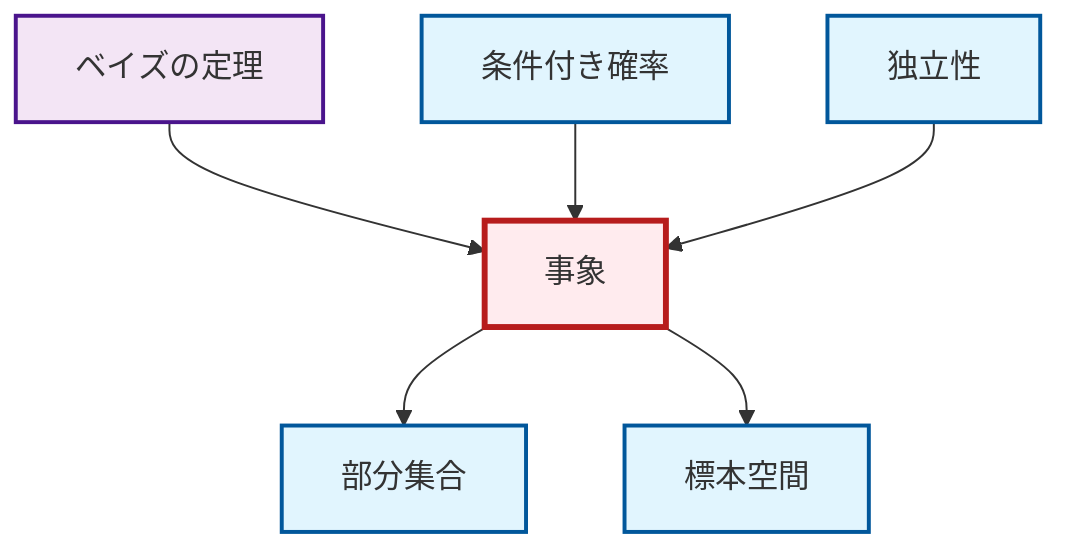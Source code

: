 graph TD
    classDef definition fill:#e1f5fe,stroke:#01579b,stroke-width:2px
    classDef theorem fill:#f3e5f5,stroke:#4a148c,stroke-width:2px
    classDef axiom fill:#fff3e0,stroke:#e65100,stroke-width:2px
    classDef example fill:#e8f5e9,stroke:#1b5e20,stroke-width:2px
    classDef current fill:#ffebee,stroke:#b71c1c,stroke-width:3px
    def-sample-space["標本空間"]:::definition
    def-subset["部分集合"]:::definition
    def-independence["独立性"]:::definition
    def-event["事象"]:::definition
    thm-bayes["ベイズの定理"]:::theorem
    def-conditional-probability["条件付き確率"]:::definition
    def-event --> def-subset
    thm-bayes --> def-event
    def-conditional-probability --> def-event
    def-independence --> def-event
    def-event --> def-sample-space
    class def-event current